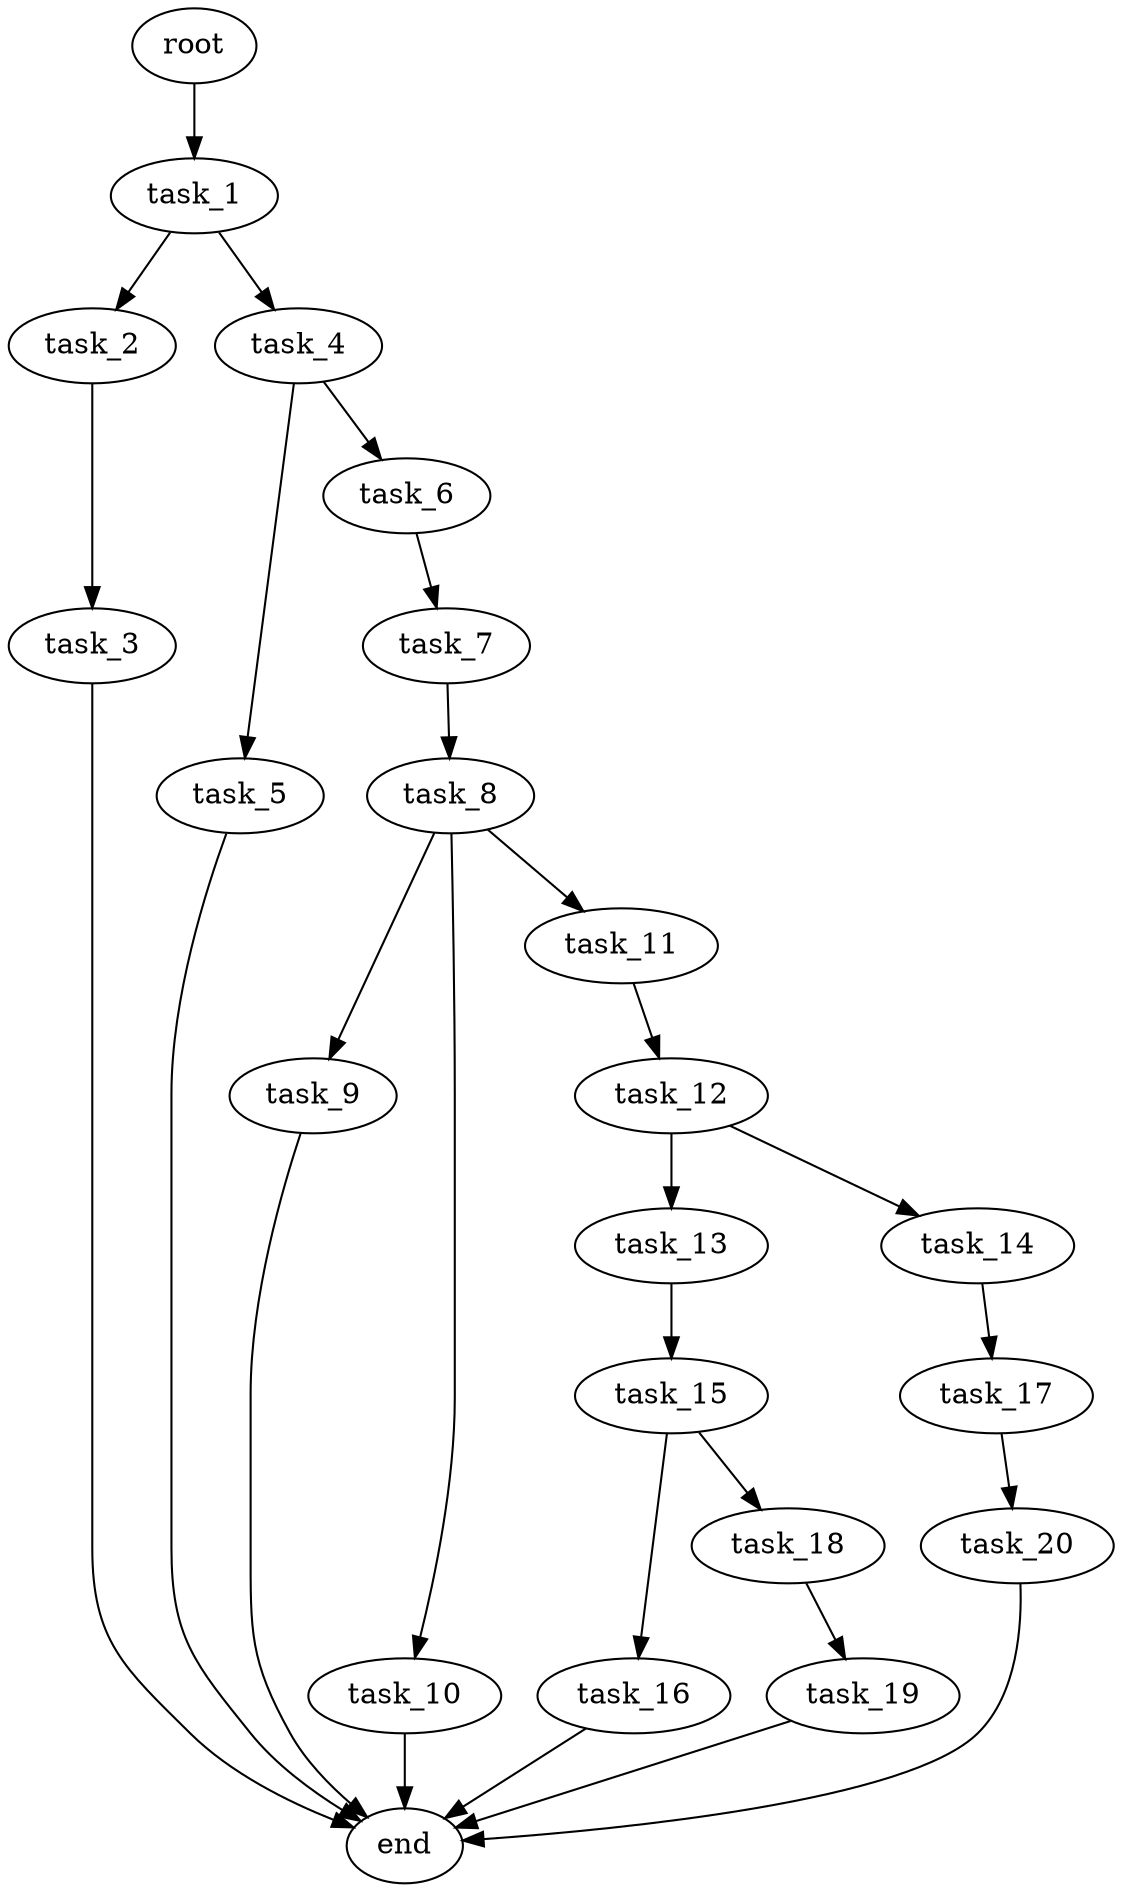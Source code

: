 digraph G {
  root [size="0.000000e+00"];
  task_1 [size="8.813254e+09"];
  task_2 [size="6.145183e+10"];
  task_3 [size="6.335242e+10"];
  task_4 [size="4.034531e+10"];
  task_5 [size="9.653313e+10"];
  task_6 [size="3.833781e+10"];
  task_7 [size="3.782155e+09"];
  task_8 [size="1.994943e+10"];
  task_9 [size="3.731641e+10"];
  task_10 [size="1.417571e+09"];
  task_11 [size="3.222809e+10"];
  task_12 [size="8.332453e+10"];
  task_13 [size="1.906577e+10"];
  task_14 [size="6.767805e+10"];
  task_15 [size="6.267243e+10"];
  task_16 [size="2.488982e+10"];
  task_17 [size="6.935554e+10"];
  task_18 [size="3.444153e+10"];
  task_19 [size="1.290179e+10"];
  task_20 [size="3.836121e+10"];
  end [size="0.000000e+00"];

  root -> task_1 [size="1.000000e-12"];
  task_1 -> task_2 [size="6.145183e+08"];
  task_1 -> task_4 [size="4.034531e+08"];
  task_2 -> task_3 [size="6.335242e+08"];
  task_3 -> end [size="1.000000e-12"];
  task_4 -> task_5 [size="9.653313e+08"];
  task_4 -> task_6 [size="3.833781e+08"];
  task_5 -> end [size="1.000000e-12"];
  task_6 -> task_7 [size="3.782155e+07"];
  task_7 -> task_8 [size="1.994943e+08"];
  task_8 -> task_9 [size="3.731641e+08"];
  task_8 -> task_10 [size="1.417571e+07"];
  task_8 -> task_11 [size="3.222809e+08"];
  task_9 -> end [size="1.000000e-12"];
  task_10 -> end [size="1.000000e-12"];
  task_11 -> task_12 [size="8.332453e+08"];
  task_12 -> task_13 [size="1.906577e+08"];
  task_12 -> task_14 [size="6.767805e+08"];
  task_13 -> task_15 [size="6.267243e+08"];
  task_14 -> task_17 [size="6.935554e+08"];
  task_15 -> task_16 [size="2.488982e+08"];
  task_15 -> task_18 [size="3.444153e+08"];
  task_16 -> end [size="1.000000e-12"];
  task_17 -> task_20 [size="3.836121e+08"];
  task_18 -> task_19 [size="1.290179e+08"];
  task_19 -> end [size="1.000000e-12"];
  task_20 -> end [size="1.000000e-12"];
}
